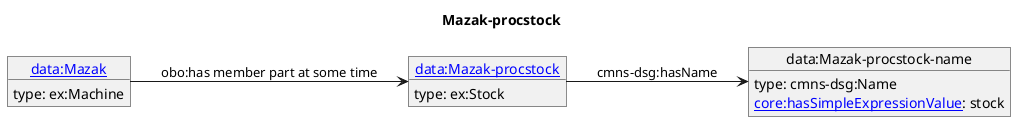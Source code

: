 @startuml
skinparam linetype polyline
left to right direction
title Mazak-procstock
object "[[./Mazak-procstock.html data:Mazak-procstock]]" as o1 {
 type: ex:Stock 
}
object "data:Mazak-procstock-name" as o2 {
 type: cmns-dsg:Name 
}
object "[[./Mazak.html data:Mazak]]" as o3 {
 type: ex:Machine 
}
o1 --> o2 : cmns-dsg:hasName
o2 : [[https://spec.industrialontologies.org/ontology/core/Core/hasSimpleExpressionValue core:hasSimpleExpressionValue]]: stock
o3 --> o1 : obo:has member part at some time
@enduml
